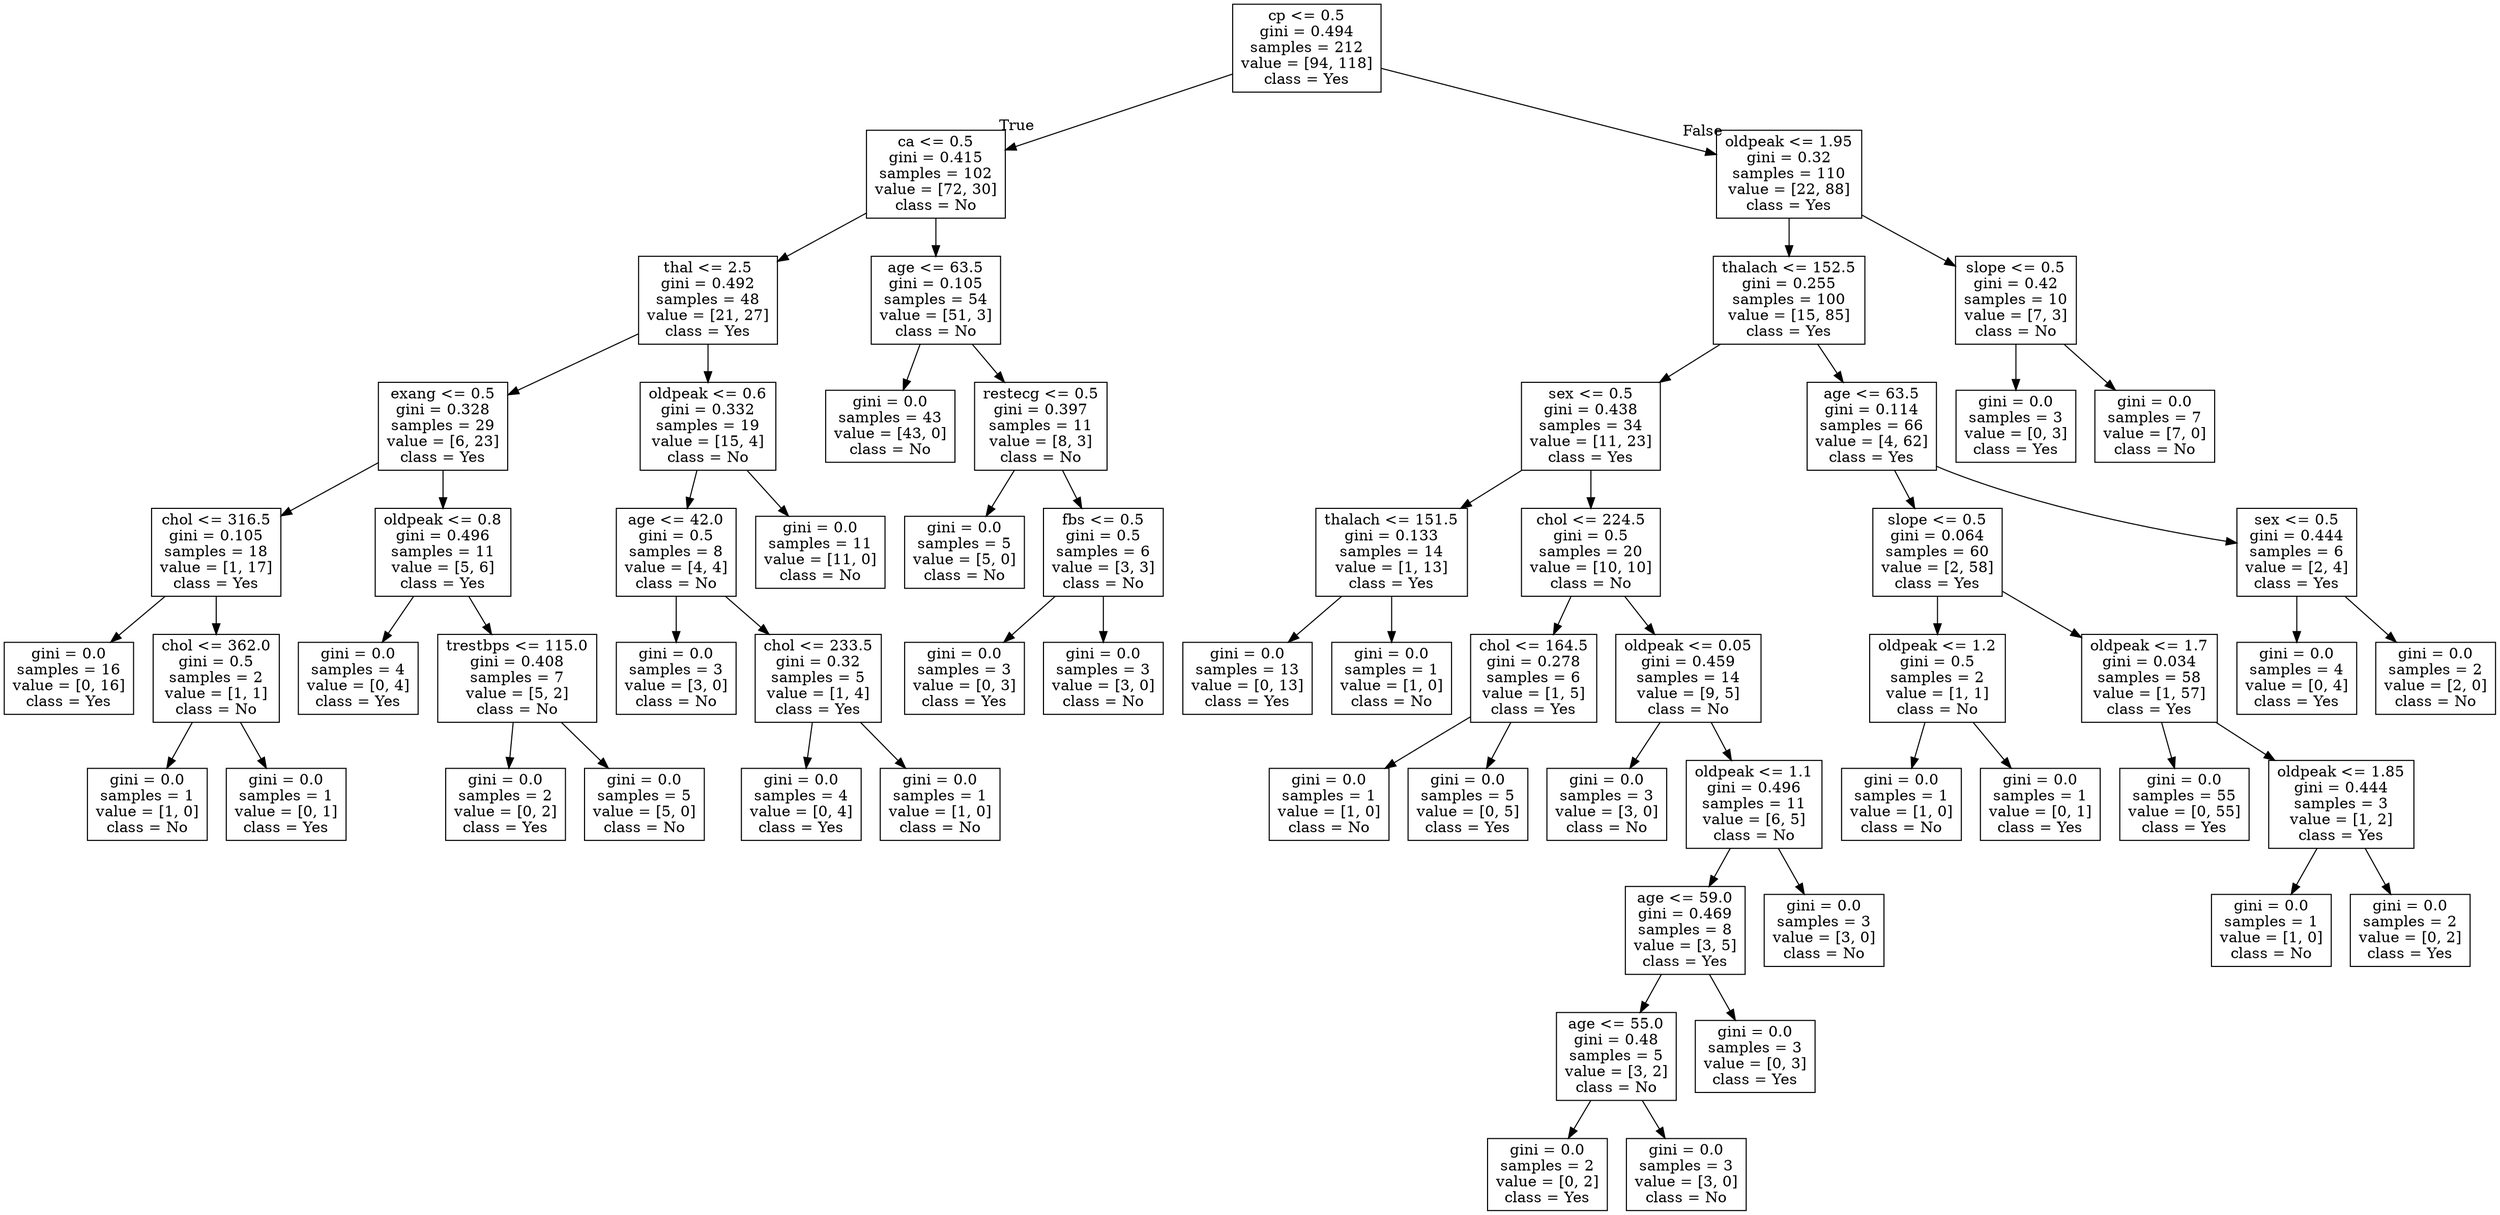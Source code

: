 digraph Tree {
node [shape=box] ;
0 [label="cp <= 0.5\ngini = 0.494\nsamples = 212\nvalue = [94, 118]\nclass = Yes"] ;
1 [label="ca <= 0.5\ngini = 0.415\nsamples = 102\nvalue = [72, 30]\nclass = No"] ;
0 -> 1 [labeldistance=2.5, labelangle=45, headlabel="True"] ;
2 [label="thal <= 2.5\ngini = 0.492\nsamples = 48\nvalue = [21, 27]\nclass = Yes"] ;
1 -> 2 ;
3 [label="exang <= 0.5\ngini = 0.328\nsamples = 29\nvalue = [6, 23]\nclass = Yes"] ;
2 -> 3 ;
4 [label="chol <= 316.5\ngini = 0.105\nsamples = 18\nvalue = [1, 17]\nclass = Yes"] ;
3 -> 4 ;
5 [label="gini = 0.0\nsamples = 16\nvalue = [0, 16]\nclass = Yes"] ;
4 -> 5 ;
6 [label="chol <= 362.0\ngini = 0.5\nsamples = 2\nvalue = [1, 1]\nclass = No"] ;
4 -> 6 ;
7 [label="gini = 0.0\nsamples = 1\nvalue = [1, 0]\nclass = No"] ;
6 -> 7 ;
8 [label="gini = 0.0\nsamples = 1\nvalue = [0, 1]\nclass = Yes"] ;
6 -> 8 ;
9 [label="oldpeak <= 0.8\ngini = 0.496\nsamples = 11\nvalue = [5, 6]\nclass = Yes"] ;
3 -> 9 ;
10 [label="gini = 0.0\nsamples = 4\nvalue = [0, 4]\nclass = Yes"] ;
9 -> 10 ;
11 [label="trestbps <= 115.0\ngini = 0.408\nsamples = 7\nvalue = [5, 2]\nclass = No"] ;
9 -> 11 ;
12 [label="gini = 0.0\nsamples = 2\nvalue = [0, 2]\nclass = Yes"] ;
11 -> 12 ;
13 [label="gini = 0.0\nsamples = 5\nvalue = [5, 0]\nclass = No"] ;
11 -> 13 ;
14 [label="oldpeak <= 0.6\ngini = 0.332\nsamples = 19\nvalue = [15, 4]\nclass = No"] ;
2 -> 14 ;
15 [label="age <= 42.0\ngini = 0.5\nsamples = 8\nvalue = [4, 4]\nclass = No"] ;
14 -> 15 ;
16 [label="gini = 0.0\nsamples = 3\nvalue = [3, 0]\nclass = No"] ;
15 -> 16 ;
17 [label="chol <= 233.5\ngini = 0.32\nsamples = 5\nvalue = [1, 4]\nclass = Yes"] ;
15 -> 17 ;
18 [label="gini = 0.0\nsamples = 4\nvalue = [0, 4]\nclass = Yes"] ;
17 -> 18 ;
19 [label="gini = 0.0\nsamples = 1\nvalue = [1, 0]\nclass = No"] ;
17 -> 19 ;
20 [label="gini = 0.0\nsamples = 11\nvalue = [11, 0]\nclass = No"] ;
14 -> 20 ;
21 [label="age <= 63.5\ngini = 0.105\nsamples = 54\nvalue = [51, 3]\nclass = No"] ;
1 -> 21 ;
22 [label="gini = 0.0\nsamples = 43\nvalue = [43, 0]\nclass = No"] ;
21 -> 22 ;
23 [label="restecg <= 0.5\ngini = 0.397\nsamples = 11\nvalue = [8, 3]\nclass = No"] ;
21 -> 23 ;
24 [label="gini = 0.0\nsamples = 5\nvalue = [5, 0]\nclass = No"] ;
23 -> 24 ;
25 [label="fbs <= 0.5\ngini = 0.5\nsamples = 6\nvalue = [3, 3]\nclass = No"] ;
23 -> 25 ;
26 [label="gini = 0.0\nsamples = 3\nvalue = [0, 3]\nclass = Yes"] ;
25 -> 26 ;
27 [label="gini = 0.0\nsamples = 3\nvalue = [3, 0]\nclass = No"] ;
25 -> 27 ;
28 [label="oldpeak <= 1.95\ngini = 0.32\nsamples = 110\nvalue = [22, 88]\nclass = Yes"] ;
0 -> 28 [labeldistance=2.5, labelangle=-45, headlabel="False"] ;
29 [label="thalach <= 152.5\ngini = 0.255\nsamples = 100\nvalue = [15, 85]\nclass = Yes"] ;
28 -> 29 ;
30 [label="sex <= 0.5\ngini = 0.438\nsamples = 34\nvalue = [11, 23]\nclass = Yes"] ;
29 -> 30 ;
31 [label="thalach <= 151.5\ngini = 0.133\nsamples = 14\nvalue = [1, 13]\nclass = Yes"] ;
30 -> 31 ;
32 [label="gini = 0.0\nsamples = 13\nvalue = [0, 13]\nclass = Yes"] ;
31 -> 32 ;
33 [label="gini = 0.0\nsamples = 1\nvalue = [1, 0]\nclass = No"] ;
31 -> 33 ;
34 [label="chol <= 224.5\ngini = 0.5\nsamples = 20\nvalue = [10, 10]\nclass = No"] ;
30 -> 34 ;
35 [label="chol <= 164.5\ngini = 0.278\nsamples = 6\nvalue = [1, 5]\nclass = Yes"] ;
34 -> 35 ;
36 [label="gini = 0.0\nsamples = 1\nvalue = [1, 0]\nclass = No"] ;
35 -> 36 ;
37 [label="gini = 0.0\nsamples = 5\nvalue = [0, 5]\nclass = Yes"] ;
35 -> 37 ;
38 [label="oldpeak <= 0.05\ngini = 0.459\nsamples = 14\nvalue = [9, 5]\nclass = No"] ;
34 -> 38 ;
39 [label="gini = 0.0\nsamples = 3\nvalue = [3, 0]\nclass = No"] ;
38 -> 39 ;
40 [label="oldpeak <= 1.1\ngini = 0.496\nsamples = 11\nvalue = [6, 5]\nclass = No"] ;
38 -> 40 ;
41 [label="age <= 59.0\ngini = 0.469\nsamples = 8\nvalue = [3, 5]\nclass = Yes"] ;
40 -> 41 ;
42 [label="age <= 55.0\ngini = 0.48\nsamples = 5\nvalue = [3, 2]\nclass = No"] ;
41 -> 42 ;
43 [label="gini = 0.0\nsamples = 2\nvalue = [0, 2]\nclass = Yes"] ;
42 -> 43 ;
44 [label="gini = 0.0\nsamples = 3\nvalue = [3, 0]\nclass = No"] ;
42 -> 44 ;
45 [label="gini = 0.0\nsamples = 3\nvalue = [0, 3]\nclass = Yes"] ;
41 -> 45 ;
46 [label="gini = 0.0\nsamples = 3\nvalue = [3, 0]\nclass = No"] ;
40 -> 46 ;
47 [label="age <= 63.5\ngini = 0.114\nsamples = 66\nvalue = [4, 62]\nclass = Yes"] ;
29 -> 47 ;
48 [label="slope <= 0.5\ngini = 0.064\nsamples = 60\nvalue = [2, 58]\nclass = Yes"] ;
47 -> 48 ;
49 [label="oldpeak <= 1.2\ngini = 0.5\nsamples = 2\nvalue = [1, 1]\nclass = No"] ;
48 -> 49 ;
50 [label="gini = 0.0\nsamples = 1\nvalue = [1, 0]\nclass = No"] ;
49 -> 50 ;
51 [label="gini = 0.0\nsamples = 1\nvalue = [0, 1]\nclass = Yes"] ;
49 -> 51 ;
52 [label="oldpeak <= 1.7\ngini = 0.034\nsamples = 58\nvalue = [1, 57]\nclass = Yes"] ;
48 -> 52 ;
53 [label="gini = 0.0\nsamples = 55\nvalue = [0, 55]\nclass = Yes"] ;
52 -> 53 ;
54 [label="oldpeak <= 1.85\ngini = 0.444\nsamples = 3\nvalue = [1, 2]\nclass = Yes"] ;
52 -> 54 ;
55 [label="gini = 0.0\nsamples = 1\nvalue = [1, 0]\nclass = No"] ;
54 -> 55 ;
56 [label="gini = 0.0\nsamples = 2\nvalue = [0, 2]\nclass = Yes"] ;
54 -> 56 ;
57 [label="sex <= 0.5\ngini = 0.444\nsamples = 6\nvalue = [2, 4]\nclass = Yes"] ;
47 -> 57 ;
58 [label="gini = 0.0\nsamples = 4\nvalue = [0, 4]\nclass = Yes"] ;
57 -> 58 ;
59 [label="gini = 0.0\nsamples = 2\nvalue = [2, 0]\nclass = No"] ;
57 -> 59 ;
60 [label="slope <= 0.5\ngini = 0.42\nsamples = 10\nvalue = [7, 3]\nclass = No"] ;
28 -> 60 ;
61 [label="gini = 0.0\nsamples = 3\nvalue = [0, 3]\nclass = Yes"] ;
60 -> 61 ;
62 [label="gini = 0.0\nsamples = 7\nvalue = [7, 0]\nclass = No"] ;
60 -> 62 ;
}
